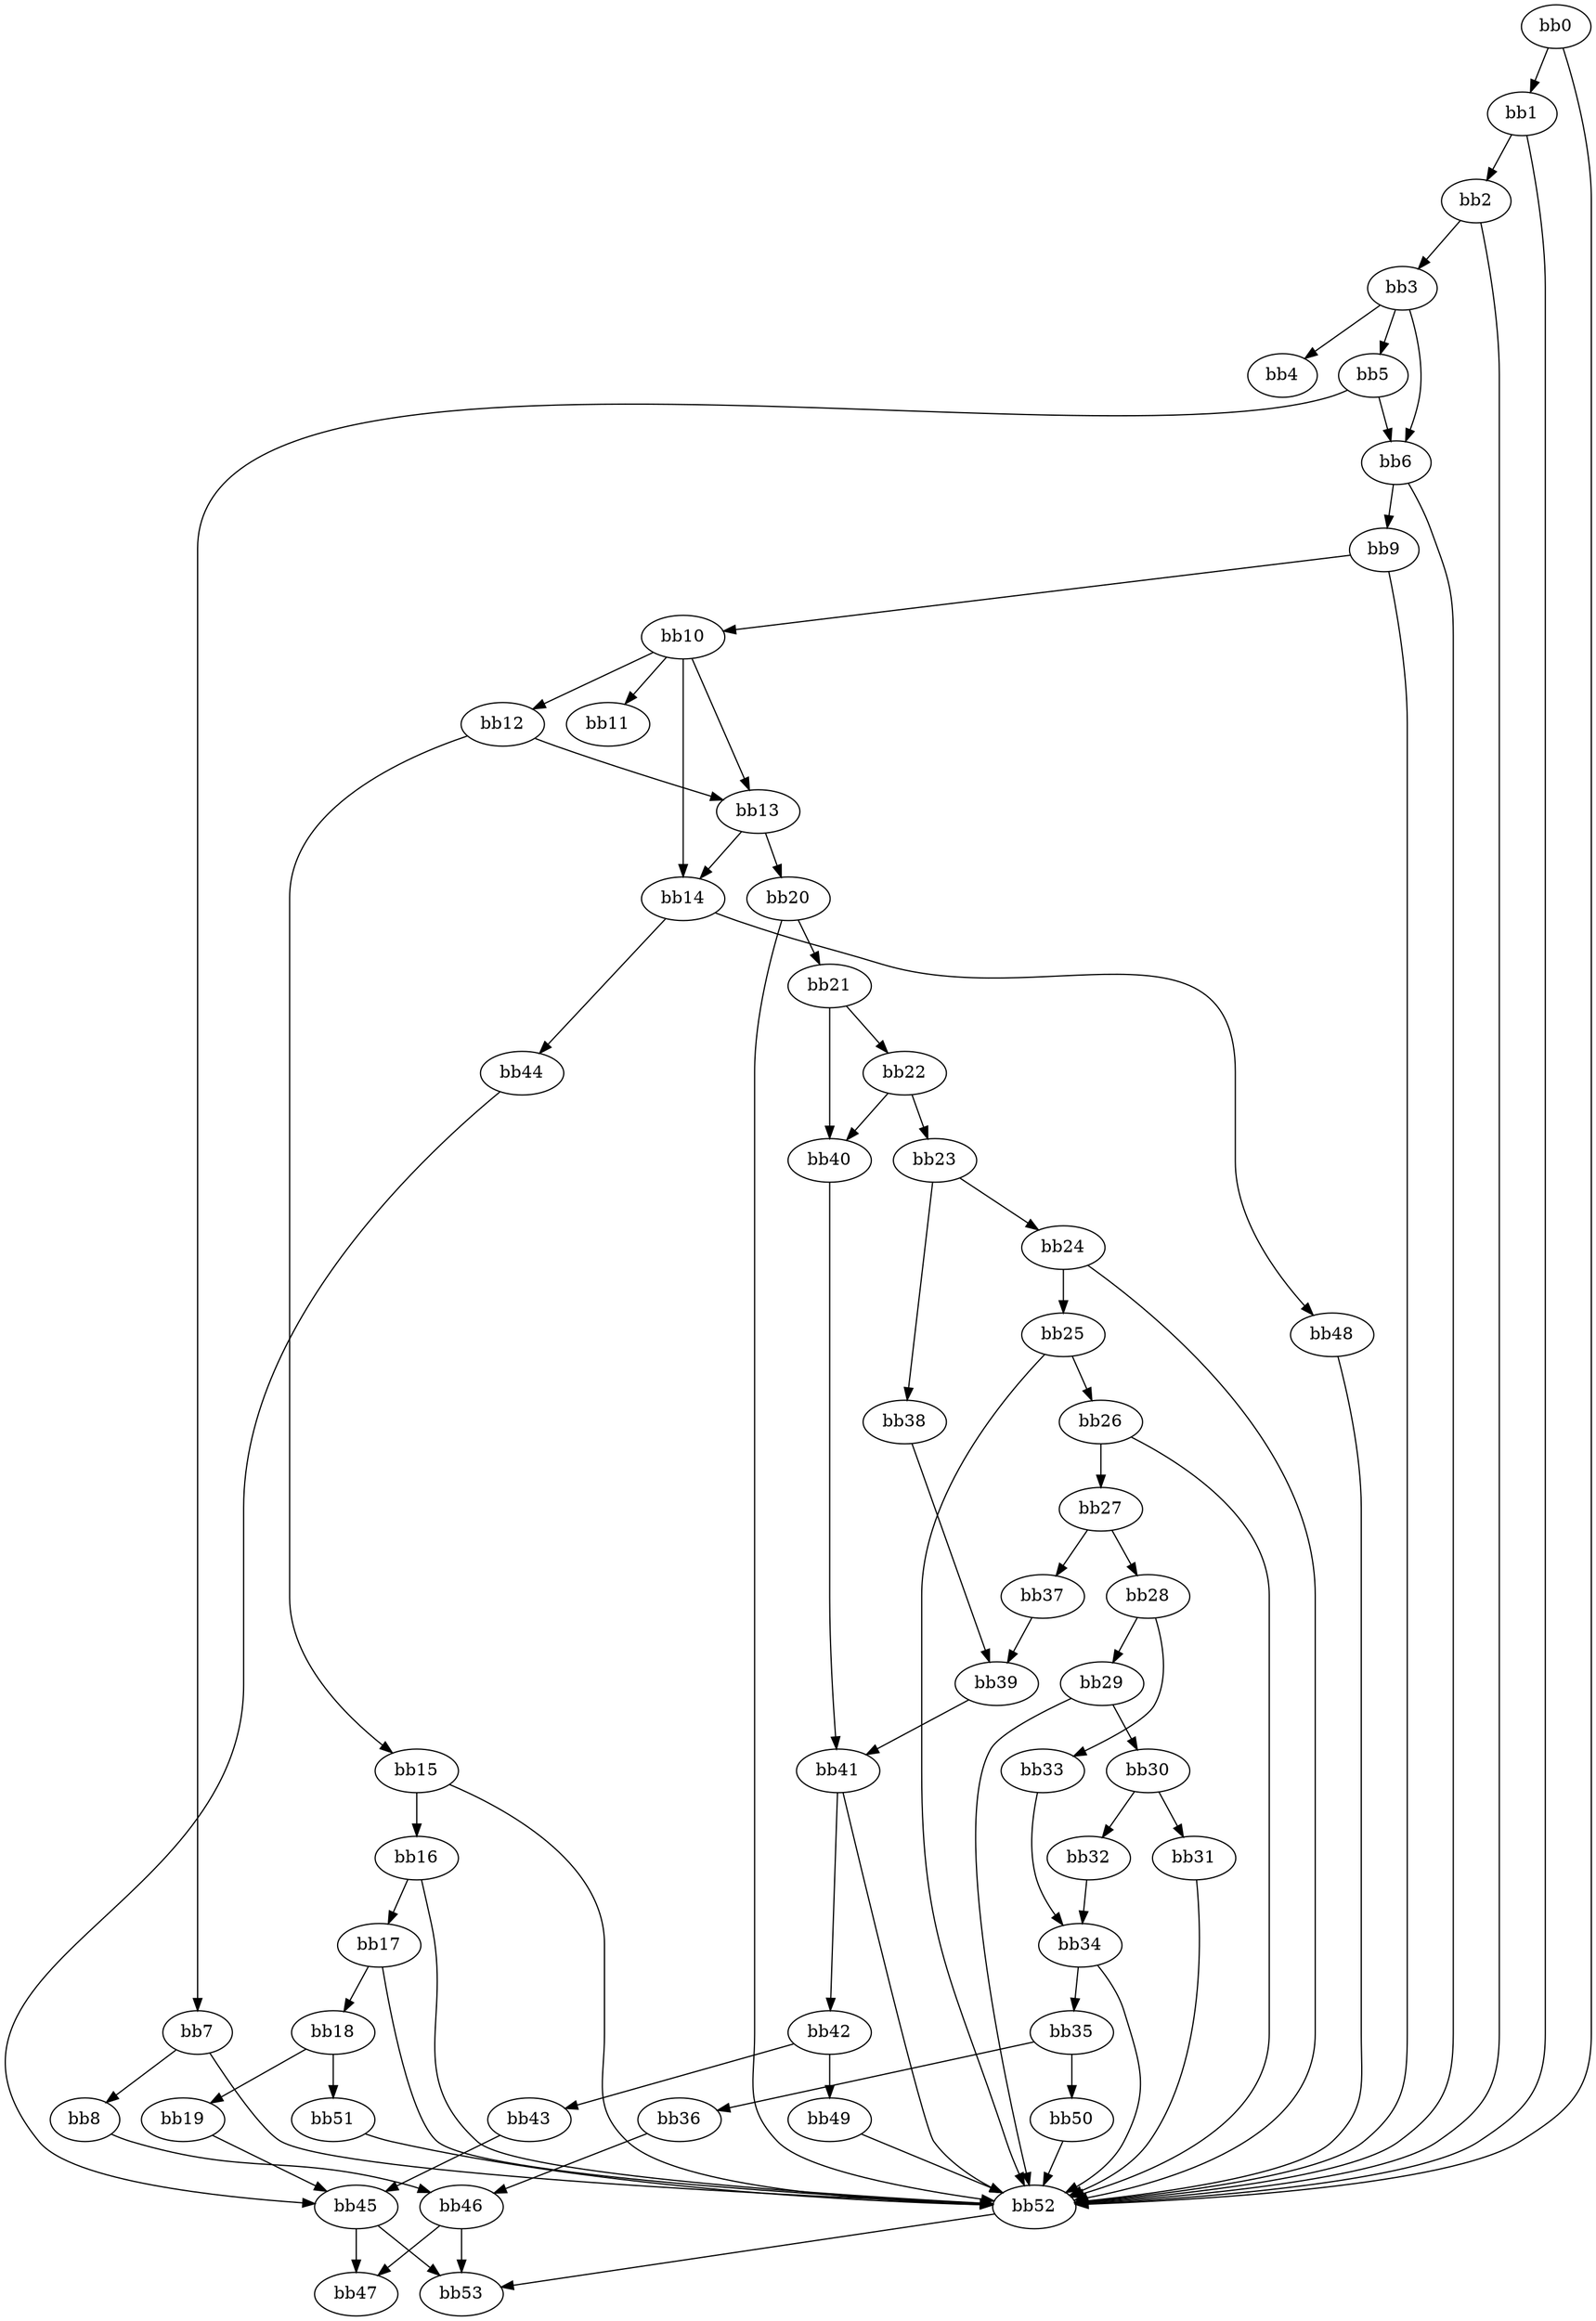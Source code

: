 digraph {
    0 [ label = "bb0\l" ]
    1 [ label = "bb1\l" ]
    2 [ label = "bb2\l" ]
    3 [ label = "bb3\l" ]
    4 [ label = "bb4\l" ]
    5 [ label = "bb5\l" ]
    6 [ label = "bb6\l" ]
    7 [ label = "bb7\l" ]
    8 [ label = "bb8\l" ]
    9 [ label = "bb9\l" ]
    10 [ label = "bb10\l" ]
    11 [ label = "bb11\l" ]
    12 [ label = "bb12\l" ]
    13 [ label = "bb13\l" ]
    14 [ label = "bb14\l" ]
    15 [ label = "bb15\l" ]
    16 [ label = "bb16\l" ]
    17 [ label = "bb17\l" ]
    18 [ label = "bb18\l" ]
    19 [ label = "bb19\l" ]
    20 [ label = "bb20\l" ]
    21 [ label = "bb21\l" ]
    22 [ label = "bb22\l" ]
    23 [ label = "bb23\l" ]
    24 [ label = "bb24\l" ]
    25 [ label = "bb25\l" ]
    26 [ label = "bb26\l" ]
    27 [ label = "bb27\l" ]
    28 [ label = "bb28\l" ]
    29 [ label = "bb29\l" ]
    30 [ label = "bb30\l" ]
    31 [ label = "bb31\l" ]
    32 [ label = "bb32\l" ]
    33 [ label = "bb33\l" ]
    34 [ label = "bb34\l" ]
    35 [ label = "bb35\l" ]
    36 [ label = "bb36\l" ]
    37 [ label = "bb37\l" ]
    38 [ label = "bb38\l" ]
    39 [ label = "bb39\l" ]
    40 [ label = "bb40\l" ]
    41 [ label = "bb41\l" ]
    42 [ label = "bb42\l" ]
    43 [ label = "bb43\l" ]
    44 [ label = "bb44\l" ]
    45 [ label = "bb45\l" ]
    46 [ label = "bb46\l" ]
    47 [ label = "bb47\l" ]
    48 [ label = "bb48\l" ]
    49 [ label = "bb49\l" ]
    50 [ label = "bb50\l" ]
    51 [ label = "bb51\l" ]
    52 [ label = "bb52\l" ]
    53 [ label = "bb53\l" ]
    0 -> 1 [ ]
    0 -> 52 [ ]
    1 -> 2 [ ]
    1 -> 52 [ ]
    2 -> 3 [ ]
    2 -> 52 [ ]
    3 -> 4 [ ]
    3 -> 5 [ ]
    3 -> 6 [ ]
    5 -> 6 [ ]
    5 -> 7 [ ]
    6 -> 9 [ ]
    6 -> 52 [ ]
    7 -> 8 [ ]
    7 -> 52 [ ]
    8 -> 46 [ ]
    9 -> 10 [ ]
    9 -> 52 [ ]
    10 -> 11 [ ]
    10 -> 12 [ ]
    10 -> 13 [ ]
    10 -> 14 [ ]
    12 -> 13 [ ]
    12 -> 15 [ ]
    13 -> 14 [ ]
    13 -> 20 [ ]
    14 -> 44 [ ]
    14 -> 48 [ ]
    15 -> 16 [ ]
    15 -> 52 [ ]
    16 -> 17 [ ]
    16 -> 52 [ ]
    17 -> 18 [ ]
    17 -> 52 [ ]
    18 -> 19 [ ]
    18 -> 51 [ ]
    19 -> 45 [ ]
    20 -> 21 [ ]
    20 -> 52 [ ]
    21 -> 22 [ ]
    21 -> 40 [ ]
    22 -> 23 [ ]
    22 -> 40 [ ]
    23 -> 24 [ ]
    23 -> 38 [ ]
    24 -> 25 [ ]
    24 -> 52 [ ]
    25 -> 26 [ ]
    25 -> 52 [ ]
    26 -> 27 [ ]
    26 -> 52 [ ]
    27 -> 28 [ ]
    27 -> 37 [ ]
    28 -> 29 [ ]
    28 -> 33 [ ]
    29 -> 30 [ ]
    29 -> 52 [ ]
    30 -> 31 [ ]
    30 -> 32 [ ]
    31 -> 52 [ ]
    32 -> 34 [ ]
    33 -> 34 [ ]
    34 -> 35 [ ]
    34 -> 52 [ ]
    35 -> 36 [ ]
    35 -> 50 [ ]
    36 -> 46 [ ]
    37 -> 39 [ ]
    38 -> 39 [ ]
    39 -> 41 [ ]
    40 -> 41 [ ]
    41 -> 42 [ ]
    41 -> 52 [ ]
    42 -> 43 [ ]
    42 -> 49 [ ]
    43 -> 45 [ ]
    44 -> 45 [ ]
    45 -> 47 [ ]
    45 -> 53 [ ]
    46 -> 47 [ ]
    46 -> 53 [ ]
    48 -> 52 [ ]
    49 -> 52 [ ]
    50 -> 52 [ ]
    51 -> 52 [ ]
    52 -> 53 [ ]
}

